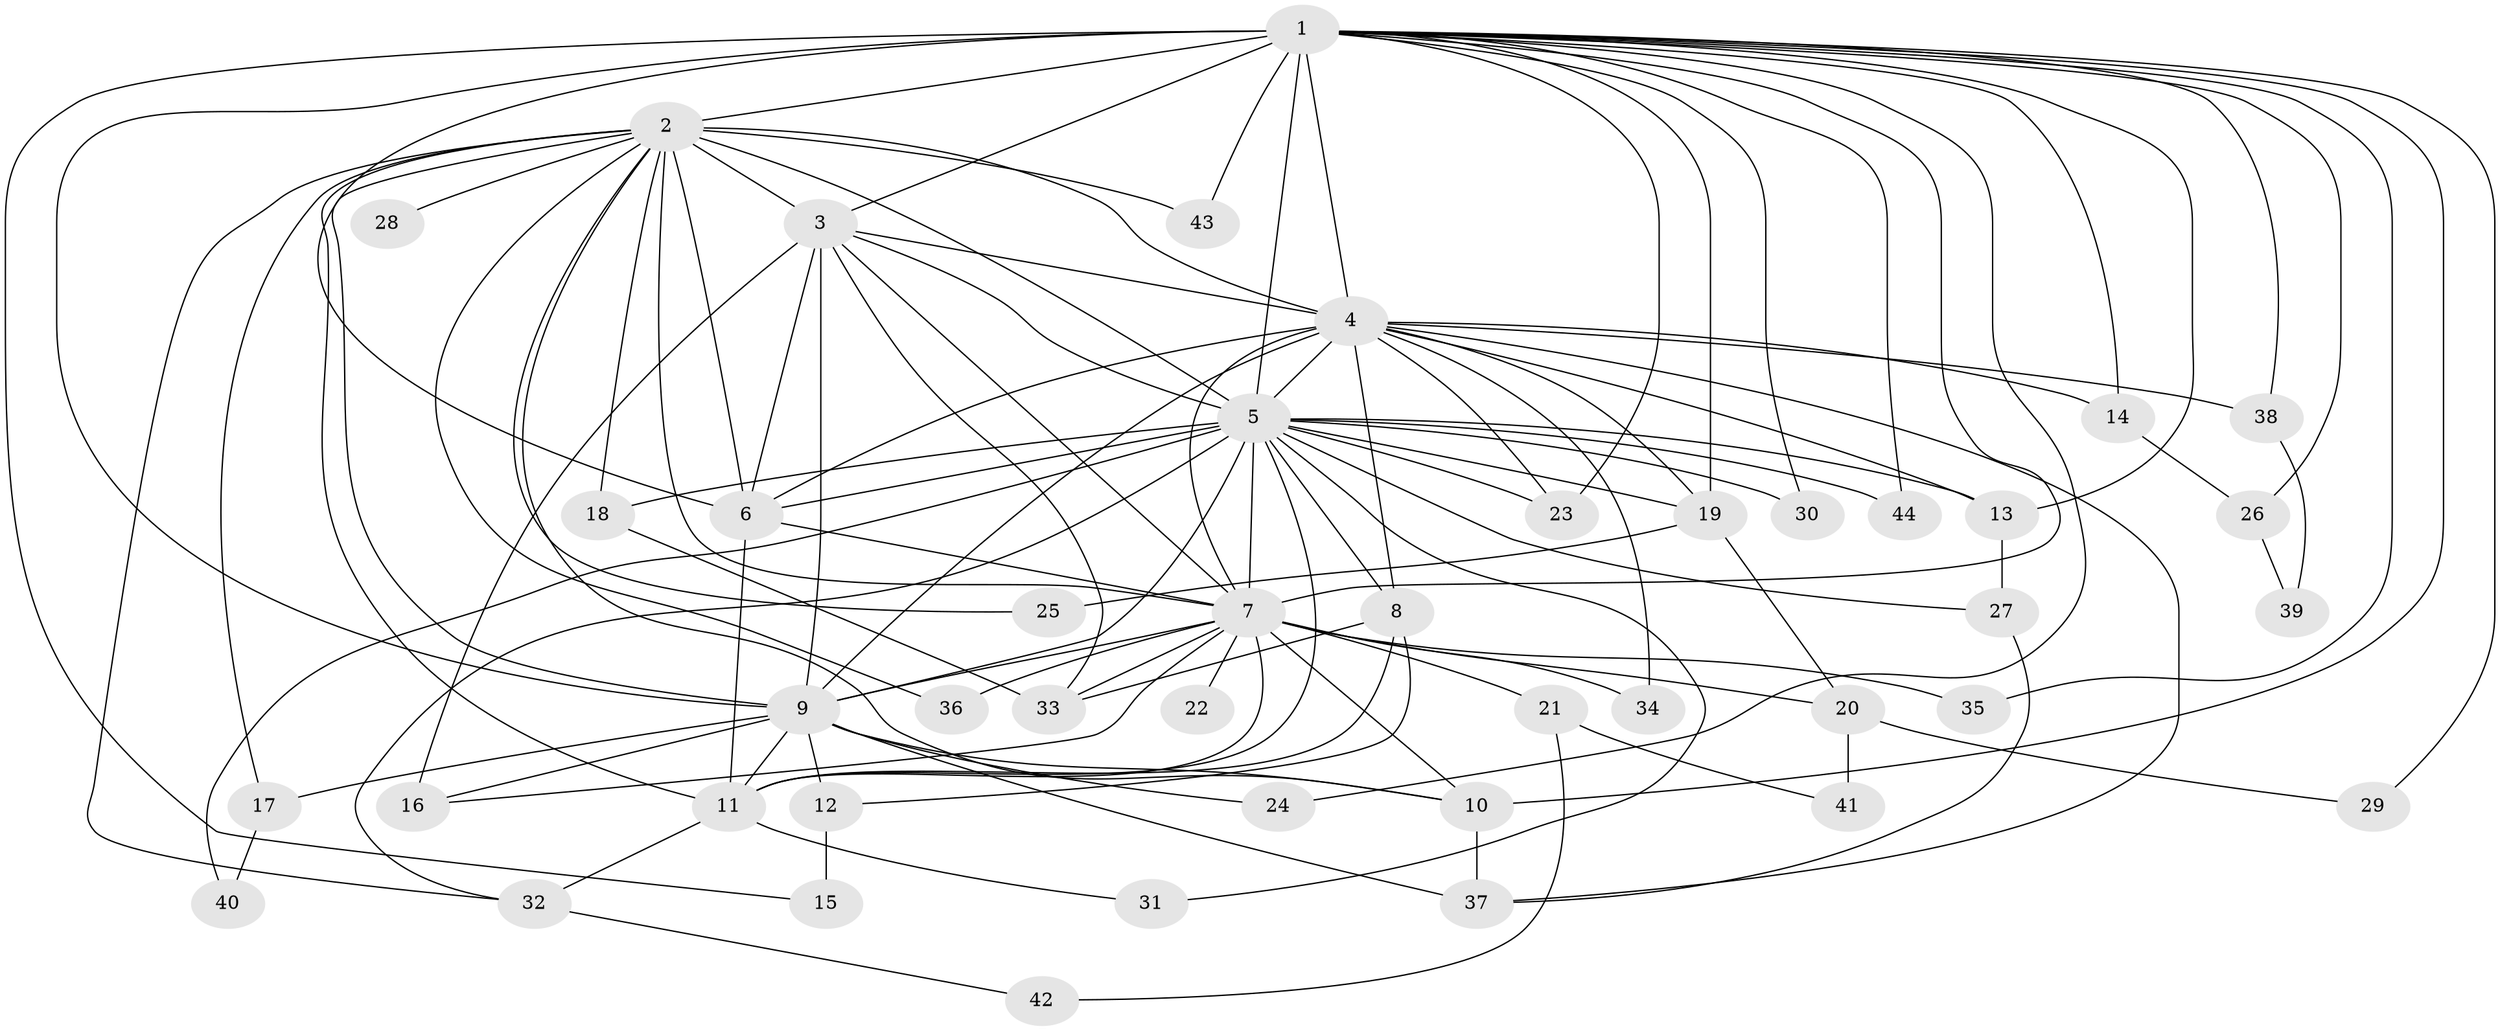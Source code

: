 // original degree distribution, {18: 0.022727272727272728, 22: 0.011363636363636364, 10: 0.011363636363636364, 20: 0.022727272727272728, 21: 0.011363636363636364, 23: 0.011363636363636364, 17: 0.011363636363636364, 24: 0.011363636363636364, 5: 0.045454545454545456, 2: 0.5, 3: 0.26136363636363635, 8: 0.011363636363636364, 4: 0.06818181818181818}
// Generated by graph-tools (version 1.1) at 2025/34/03/09/25 02:34:58]
// undirected, 44 vertices, 111 edges
graph export_dot {
graph [start="1"]
  node [color=gray90,style=filled];
  1;
  2;
  3;
  4;
  5;
  6;
  7;
  8;
  9;
  10;
  11;
  12;
  13;
  14;
  15;
  16;
  17;
  18;
  19;
  20;
  21;
  22;
  23;
  24;
  25;
  26;
  27;
  28;
  29;
  30;
  31;
  32;
  33;
  34;
  35;
  36;
  37;
  38;
  39;
  40;
  41;
  42;
  43;
  44;
  1 -- 2 [weight=3.0];
  1 -- 3 [weight=4.0];
  1 -- 4 [weight=2.0];
  1 -- 5 [weight=4.0];
  1 -- 6 [weight=2.0];
  1 -- 7 [weight=3.0];
  1 -- 9 [weight=2.0];
  1 -- 10 [weight=1.0];
  1 -- 13 [weight=1.0];
  1 -- 14 [weight=1.0];
  1 -- 15 [weight=1.0];
  1 -- 19 [weight=1.0];
  1 -- 23 [weight=1.0];
  1 -- 24 [weight=1.0];
  1 -- 26 [weight=1.0];
  1 -- 29 [weight=1.0];
  1 -- 30 [weight=1.0];
  1 -- 35 [weight=1.0];
  1 -- 38 [weight=1.0];
  1 -- 43 [weight=1.0];
  1 -- 44 [weight=1.0];
  2 -- 3 [weight=2.0];
  2 -- 4 [weight=1.0];
  2 -- 5 [weight=2.0];
  2 -- 6 [weight=1.0];
  2 -- 7 [weight=2.0];
  2 -- 9 [weight=1.0];
  2 -- 10 [weight=1.0];
  2 -- 11 [weight=1.0];
  2 -- 17 [weight=1.0];
  2 -- 18 [weight=1.0];
  2 -- 25 [weight=1.0];
  2 -- 28 [weight=1.0];
  2 -- 32 [weight=1.0];
  2 -- 36 [weight=1.0];
  2 -- 43 [weight=1.0];
  3 -- 4 [weight=2.0];
  3 -- 5 [weight=4.0];
  3 -- 6 [weight=2.0];
  3 -- 7 [weight=3.0];
  3 -- 9 [weight=8.0];
  3 -- 16 [weight=3.0];
  3 -- 33 [weight=1.0];
  4 -- 5 [weight=3.0];
  4 -- 6 [weight=1.0];
  4 -- 7 [weight=2.0];
  4 -- 8 [weight=1.0];
  4 -- 9 [weight=1.0];
  4 -- 13 [weight=1.0];
  4 -- 14 [weight=1.0];
  4 -- 19 [weight=1.0];
  4 -- 23 [weight=1.0];
  4 -- 34 [weight=1.0];
  4 -- 37 [weight=1.0];
  4 -- 38 [weight=1.0];
  5 -- 6 [weight=3.0];
  5 -- 7 [weight=3.0];
  5 -- 8 [weight=1.0];
  5 -- 9 [weight=2.0];
  5 -- 11 [weight=2.0];
  5 -- 13 [weight=1.0];
  5 -- 18 [weight=1.0];
  5 -- 19 [weight=1.0];
  5 -- 23 [weight=1.0];
  5 -- 27 [weight=1.0];
  5 -- 30 [weight=1.0];
  5 -- 31 [weight=1.0];
  5 -- 32 [weight=1.0];
  5 -- 40 [weight=1.0];
  5 -- 44 [weight=1.0];
  6 -- 7 [weight=3.0];
  6 -- 11 [weight=6.0];
  7 -- 9 [weight=1.0];
  7 -- 10 [weight=1.0];
  7 -- 11 [weight=2.0];
  7 -- 16 [weight=1.0];
  7 -- 20 [weight=1.0];
  7 -- 21 [weight=2.0];
  7 -- 22 [weight=2.0];
  7 -- 33 [weight=1.0];
  7 -- 34 [weight=1.0];
  7 -- 35 [weight=1.0];
  7 -- 36 [weight=1.0];
  8 -- 11 [weight=1.0];
  8 -- 12 [weight=1.0];
  8 -- 33 [weight=1.0];
  9 -- 10 [weight=1.0];
  9 -- 11 [weight=1.0];
  9 -- 12 [weight=1.0];
  9 -- 16 [weight=1.0];
  9 -- 17 [weight=1.0];
  9 -- 24 [weight=1.0];
  9 -- 37 [weight=1.0];
  10 -- 37 [weight=1.0];
  11 -- 31 [weight=1.0];
  11 -- 32 [weight=1.0];
  12 -- 15 [weight=1.0];
  13 -- 27 [weight=1.0];
  14 -- 26 [weight=1.0];
  17 -- 40 [weight=1.0];
  18 -- 33 [weight=1.0];
  19 -- 20 [weight=1.0];
  19 -- 25 [weight=1.0];
  20 -- 29 [weight=1.0];
  20 -- 41 [weight=1.0];
  21 -- 41 [weight=1.0];
  21 -- 42 [weight=1.0];
  26 -- 39 [weight=1.0];
  27 -- 37 [weight=1.0];
  32 -- 42 [weight=1.0];
  38 -- 39 [weight=1.0];
}
